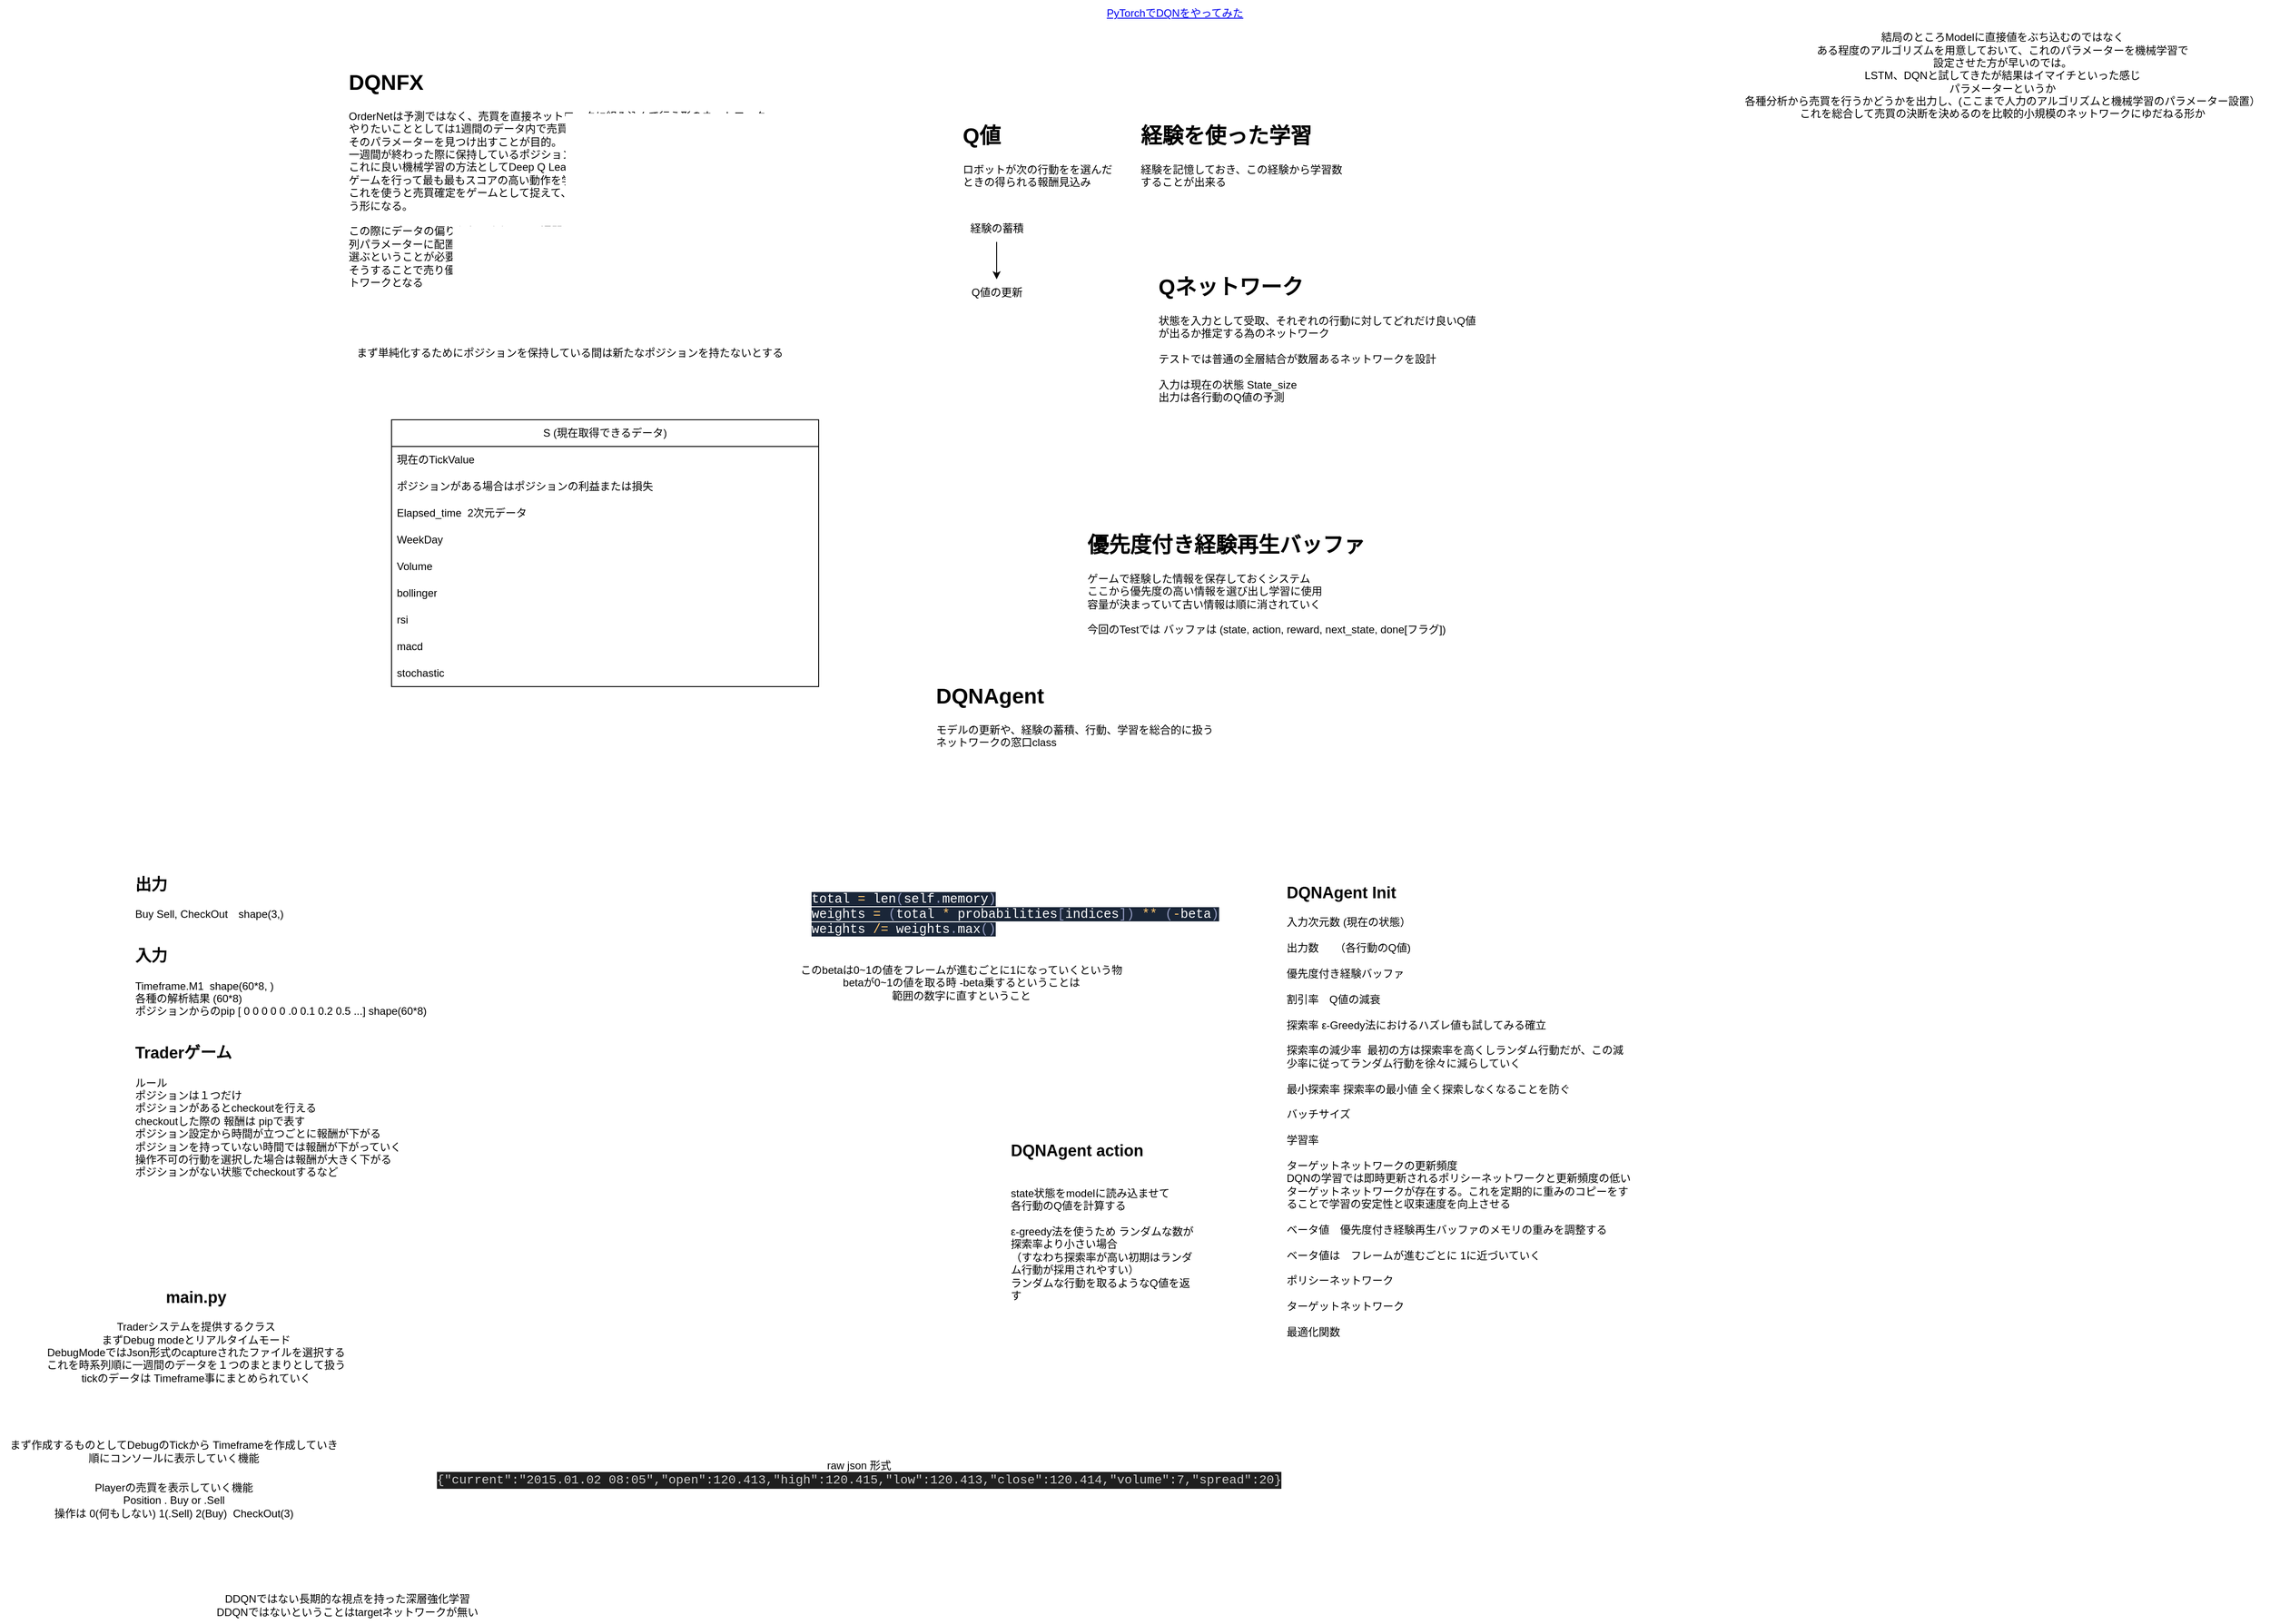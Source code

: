 <mxfile version="24.7.5">
  <diagram name="ページ1" id="ln5z6j8cxkB7ya5_pSJh">
    <mxGraphModel dx="1687" dy="985" grid="1" gridSize="10" guides="1" tooltips="1" connect="1" arrows="1" fold="1" page="1" pageScale="1" pageWidth="2000" pageHeight="2000" math="0" shadow="0">
      <root>
        <mxCell id="0" />
        <mxCell id="1" parent="0" />
        <mxCell id="xpMtv3fqlLtutdRSdk_--1" value="&lt;h1 style=&quot;margin-top: 0px;&quot;&gt;DQNFX&lt;/h1&gt;&lt;div&gt;OrderNetは予測ではなく、売買を直接ネットワークに組み込んで行う形のネットワーク&lt;/div&gt;&lt;div&gt;やりたいこととしては1週間のデータ内で売買を繰り返して最も利益の大きいネットワークとそのパラメーターを見つけ出すことが目的。&lt;/div&gt;&lt;div&gt;一週間が終わった際に保持しているポジションは強制的に決済され結果に反映される&lt;/div&gt;&lt;div&gt;これに良い機械学習の方法としてDeep Q Learningがある。深層強化学習と翻訳されるこれはゲームを行って最も最もスコアの高い動作を学習していくものである。&lt;/div&gt;&lt;div&gt;これを使うと売買確定をゲームとして捉えて、この中で最もスコアの高いものを採用するという形になる。&lt;/div&gt;&lt;div&gt;&lt;br&gt;&lt;/div&gt;&lt;div&gt;この際にデータの偏りをなくすために１週間の値を二次関数で近似し、これを例えば100の配列パラメーターに配置。データ全体でこれを足していって勾配が緩やかになるようにデータを選ぶということが必要。&lt;/div&gt;&lt;div&gt;そうすることで売り優勢買い優勢のどちらの環境でも同様な確率で勝利することが出来るネットワークとなる&lt;/div&gt;" style="text;html=1;whiteSpace=wrap;overflow=hidden;rounded=0;" parent="1" vertex="1">
          <mxGeometry x="470" y="210" width="510" height="290" as="geometry" />
        </mxCell>
        <mxCell id="xpMtv3fqlLtutdRSdk_--3" value="まず単純化するためにポジションを保持している間は新たなポジションを持たないとする" style="text;html=1;align=center;verticalAlign=middle;resizable=0;points=[];autosize=1;strokeColor=none;fillColor=none;" parent="1" vertex="1">
          <mxGeometry x="470" y="520" width="500" height="30" as="geometry" />
        </mxCell>
        <mxCell id="xpMtv3fqlLtutdRSdk_--5" value="S (現在取得できるデータ)" style="swimlane;fontStyle=0;childLayout=stackLayout;horizontal=1;startSize=30;horizontalStack=0;resizeParent=1;resizeParentMax=0;resizeLast=0;collapsible=1;marginBottom=0;whiteSpace=wrap;html=1;" parent="1" vertex="1">
          <mxGeometry x="520" y="610" width="480" height="300" as="geometry" />
        </mxCell>
        <mxCell id="xpMtv3fqlLtutdRSdk_--6" value="現在のTickValue" style="text;strokeColor=none;fillColor=none;align=left;verticalAlign=middle;spacingLeft=4;spacingRight=4;overflow=hidden;points=[[0,0.5],[1,0.5]];portConstraint=eastwest;rotatable=0;whiteSpace=wrap;html=1;" parent="xpMtv3fqlLtutdRSdk_--5" vertex="1">
          <mxGeometry y="30" width="480" height="30" as="geometry" />
        </mxCell>
        <mxCell id="xpMtv3fqlLtutdRSdk_--7" value="ポジションがある場合はポジションの利益または損失" style="text;strokeColor=none;fillColor=none;align=left;verticalAlign=middle;spacingLeft=4;spacingRight=4;overflow=hidden;points=[[0,0.5],[1,0.5]];portConstraint=eastwest;rotatable=0;whiteSpace=wrap;html=1;" parent="xpMtv3fqlLtutdRSdk_--5" vertex="1">
          <mxGeometry y="60" width="480" height="30" as="geometry" />
        </mxCell>
        <mxCell id="xpMtv3fqlLtutdRSdk_--8" value="Elapsed_time&amp;nbsp; 2次元データ" style="text;strokeColor=none;fillColor=none;align=left;verticalAlign=middle;spacingLeft=4;spacingRight=4;overflow=hidden;points=[[0,0.5],[1,0.5]];portConstraint=eastwest;rotatable=0;whiteSpace=wrap;html=1;" parent="xpMtv3fqlLtutdRSdk_--5" vertex="1">
          <mxGeometry y="90" width="480" height="30" as="geometry" />
        </mxCell>
        <mxCell id="xpMtv3fqlLtutdRSdk_--9" value="WeekDay" style="text;strokeColor=none;fillColor=none;align=left;verticalAlign=middle;spacingLeft=4;spacingRight=4;overflow=hidden;points=[[0,0.5],[1,0.5]];portConstraint=eastwest;rotatable=0;whiteSpace=wrap;html=1;" parent="xpMtv3fqlLtutdRSdk_--5" vertex="1">
          <mxGeometry y="120" width="480" height="30" as="geometry" />
        </mxCell>
        <mxCell id="xpMtv3fqlLtutdRSdk_--10" value="Volume" style="text;strokeColor=none;fillColor=none;align=left;verticalAlign=middle;spacingLeft=4;spacingRight=4;overflow=hidden;points=[[0,0.5],[1,0.5]];portConstraint=eastwest;rotatable=0;whiteSpace=wrap;html=1;" parent="xpMtv3fqlLtutdRSdk_--5" vertex="1">
          <mxGeometry y="150" width="480" height="30" as="geometry" />
        </mxCell>
        <mxCell id="xpMtv3fqlLtutdRSdk_--11" value="bollinger" style="text;strokeColor=none;fillColor=none;align=left;verticalAlign=middle;spacingLeft=4;spacingRight=4;overflow=hidden;points=[[0,0.5],[1,0.5]];portConstraint=eastwest;rotatable=0;whiteSpace=wrap;html=1;" parent="xpMtv3fqlLtutdRSdk_--5" vertex="1">
          <mxGeometry y="180" width="480" height="30" as="geometry" />
        </mxCell>
        <mxCell id="xpMtv3fqlLtutdRSdk_--12" value="rsi" style="text;strokeColor=none;fillColor=none;align=left;verticalAlign=middle;spacingLeft=4;spacingRight=4;overflow=hidden;points=[[0,0.5],[1,0.5]];portConstraint=eastwest;rotatable=0;whiteSpace=wrap;html=1;" parent="xpMtv3fqlLtutdRSdk_--5" vertex="1">
          <mxGeometry y="210" width="480" height="30" as="geometry" />
        </mxCell>
        <mxCell id="xpMtv3fqlLtutdRSdk_--13" value="macd" style="text;strokeColor=none;fillColor=none;align=left;verticalAlign=middle;spacingLeft=4;spacingRight=4;overflow=hidden;points=[[0,0.5],[1,0.5]];portConstraint=eastwest;rotatable=0;whiteSpace=wrap;html=1;" parent="xpMtv3fqlLtutdRSdk_--5" vertex="1">
          <mxGeometry y="240" width="480" height="30" as="geometry" />
        </mxCell>
        <mxCell id="xpMtv3fqlLtutdRSdk_--14" value="stochastic" style="text;strokeColor=none;fillColor=none;align=left;verticalAlign=middle;spacingLeft=4;spacingRight=4;overflow=hidden;points=[[0,0.5],[1,0.5]];portConstraint=eastwest;rotatable=0;whiteSpace=wrap;html=1;" parent="xpMtv3fqlLtutdRSdk_--5" vertex="1">
          <mxGeometry y="270" width="480" height="30" as="geometry" />
        </mxCell>
        <mxCell id="T3KpbV8gVUI4oXyI_sBn-2" value="&lt;h1 style=&quot;margin-top: 0px;&quot;&gt;Q値&lt;/h1&gt;&lt;div&gt;ロボットが次の行動をを選んだときの得られる報酬見込み&lt;/div&gt;" style="text;html=1;whiteSpace=wrap;overflow=hidden;rounded=0;" parent="1" vertex="1">
          <mxGeometry x="1160" y="270" width="180" height="100" as="geometry" />
        </mxCell>
        <mxCell id="T3KpbV8gVUI4oXyI_sBn-3" value="&lt;h1 style=&quot;margin-top: 0px;&quot;&gt;経験を使った学習&lt;/h1&gt;&lt;div&gt;経験を記憶しておき、この経験から学習数することが出来る&lt;/div&gt;" style="text;html=1;whiteSpace=wrap;overflow=hidden;rounded=0;" parent="1" vertex="1">
          <mxGeometry x="1360" y="270" width="240" height="120" as="geometry" />
        </mxCell>
        <mxCell id="T3KpbV8gVUI4oXyI_sBn-7" value="" style="edgeStyle=orthogonalEdgeStyle;rounded=0;orthogonalLoop=1;jettySize=auto;html=1;" parent="1" source="T3KpbV8gVUI4oXyI_sBn-5" target="T3KpbV8gVUI4oXyI_sBn-6" edge="1">
          <mxGeometry relative="1" as="geometry" />
        </mxCell>
        <mxCell id="T3KpbV8gVUI4oXyI_sBn-5" value="経験の蓄積" style="text;html=1;align=center;verticalAlign=middle;resizable=0;points=[];autosize=1;strokeColor=none;fillColor=none;" parent="1" vertex="1">
          <mxGeometry x="1160" y="380" width="80" height="30" as="geometry" />
        </mxCell>
        <mxCell id="T3KpbV8gVUI4oXyI_sBn-6" value="Q値の更新" style="text;html=1;align=center;verticalAlign=middle;resizable=0;points=[];autosize=1;strokeColor=none;fillColor=none;" parent="1" vertex="1">
          <mxGeometry x="1160" y="452" width="80" height="30" as="geometry" />
        </mxCell>
        <mxCell id="T3KpbV8gVUI4oXyI_sBn-9" value="&lt;h1 style=&quot;margin-top: 0px;&quot;&gt;Qネットワーク&lt;/h1&gt;&lt;div&gt;状態を入力として受取、それぞれの行動に対してどれだけ良いQ値が出るか推定する為のネットワーク&lt;/div&gt;&lt;div&gt;&lt;br&gt;&lt;/div&gt;&lt;div&gt;テストでは普通の全層結合が数層あるネットワークを設計&lt;/div&gt;&lt;div&gt;&lt;br&gt;&lt;/div&gt;&lt;div&gt;入力は現在の状態 State_size&lt;/div&gt;&lt;div&gt;出力は各行動のQ値の予測&lt;/div&gt;" style="text;html=1;whiteSpace=wrap;overflow=hidden;rounded=0;" parent="1" vertex="1">
          <mxGeometry x="1380" y="440" width="370" height="190" as="geometry" />
        </mxCell>
        <mxCell id="T3KpbV8gVUI4oXyI_sBn-10" value="&lt;h1 style=&quot;margin-top: 0px;&quot;&gt;優先度付き経験再生バッファ&lt;/h1&gt;&lt;div&gt;ゲームで経験した情報を保存しておくシステム&lt;/div&gt;&lt;div&gt;ここから優先度の高い情報を選び出し学習に使用&lt;/div&gt;&lt;div&gt;容量が決まっていて古い情報は順に消されていく&lt;/div&gt;&lt;div&gt;&lt;br&gt;&lt;/div&gt;&lt;div&gt;今回のTestでは バッファは (state, action, reward, next_state, done[フラグ])&lt;/div&gt;" style="text;html=1;whiteSpace=wrap;overflow=hidden;rounded=0;" parent="1" vertex="1">
          <mxGeometry x="1300" y="730" width="430" height="170" as="geometry" />
        </mxCell>
        <mxCell id="T3KpbV8gVUI4oXyI_sBn-11" value="&lt;h1 style=&quot;margin-top: 0px;&quot;&gt;DQNAgent&lt;/h1&gt;&lt;div&gt;モデルの更新や、経験の蓄積、行動、学習を総合的に扱うネットワークの窓口class&lt;/div&gt;" style="text;html=1;whiteSpace=wrap;overflow=hidden;rounded=0;" parent="1" vertex="1">
          <mxGeometry x="1130" y="900" width="320" height="120" as="geometry" />
        </mxCell>
        <mxCell id="T3KpbV8gVUI4oXyI_sBn-12" value="&lt;h2&gt;DQNAgent Init&lt;/h2&gt;&lt;div&gt;入力次元数 (現在の状態）&lt;/div&gt;&lt;div&gt;&lt;br&gt;&lt;/div&gt;&lt;div&gt;出力数　　（各行動のQ値)&lt;/div&gt;&lt;div&gt;&lt;br&gt;&lt;/div&gt;&lt;div&gt;優先度付き経験バッファ&lt;/div&gt;&lt;div&gt;&lt;br&gt;&lt;/div&gt;&lt;div&gt;割引率　Q値の減衰&lt;/div&gt;&lt;div&gt;&lt;br&gt;&lt;/div&gt;&lt;div&gt;探索率 ε-Greedy法におけるハズレ値も試してみる確立&lt;/div&gt;&lt;div&gt;&lt;br&gt;&lt;/div&gt;&lt;div&gt;探索率の減少率&amp;nbsp; 最初の方は探索率を高くしランダム行動だが、この減少率に従ってランダム行動を徐々に減らしていく&lt;/div&gt;&lt;div&gt;&lt;br&gt;&lt;/div&gt;&lt;div&gt;最小探索率 探索率の最小値 全く探索しなくなることを防ぐ&lt;/div&gt;&lt;div&gt;&lt;br&gt;&lt;/div&gt;&lt;div&gt;バッチサイズ&lt;/div&gt;&lt;div&gt;&lt;br&gt;&lt;/div&gt;&lt;div&gt;学習率&lt;/div&gt;&lt;div&gt;&lt;br&gt;&lt;/div&gt;&lt;div&gt;ターゲットネットワークの更新頻度&lt;/div&gt;&lt;div&gt;DQNの学習では即時更新されるポリシーネットワークと更新頻度の低いターゲットネットワークが存在する。これを定期的に重みのコピーをすることで学習の安定性と収束速度を向上させる&lt;/div&gt;&lt;div&gt;&lt;br&gt;&lt;/div&gt;&lt;div&gt;ベータ値　優先度付き経験再生バッファのメモリの重みを調整する&lt;/div&gt;&lt;div&gt;&lt;br&gt;&lt;/div&gt;&lt;div&gt;ベータ値は　フレームが進むごとに 1に近づいていく&lt;/div&gt;&lt;div&gt;&lt;br&gt;&lt;/div&gt;&lt;div&gt;ポリシーネットワーク&lt;/div&gt;&lt;div&gt;&lt;br&gt;&lt;/div&gt;&lt;div&gt;ターゲットネットワーク&lt;/div&gt;&lt;div&gt;&lt;br&gt;&lt;/div&gt;&lt;div&gt;最適化関数&lt;/div&gt;" style="text;strokeColor=none;fillColor=none;align=left;verticalAlign=top;spacingLeft=4;spacingRight=4;overflow=hidden;points=[[0,0.5],[1,0.5]];portConstraint=eastwest;rotatable=0;whiteSpace=wrap;html=1;" parent="1" vertex="1">
          <mxGeometry x="1520" y="1110" width="400" height="590" as="geometry" />
        </mxCell>
        <mxCell id="T3KpbV8gVUI4oXyI_sBn-13" value="&lt;a href=&quot;https://zenn.dev/viceinc/articles/e78fee3a0c73e1&quot;&gt;PyTorchでDQNをやってみた&lt;/a&gt;" style="text;html=1;align=center;verticalAlign=middle;resizable=0;points=[];autosize=1;strokeColor=none;fillColor=none;" parent="1" vertex="1">
          <mxGeometry x="1310" y="138" width="180" height="30" as="geometry" />
        </mxCell>
        <mxCell id="8wi80hiDsMFu_Fu_HEFu-1" value="&lt;div&gt;&lt;span style=&quot;color: rgb(255, 255, 255); font-family: SFMono-Regular, Consolas, &amp;quot;Liberation Mono&amp;quot;, Menlo, monospace, &amp;quot;Apple Color Emoji&amp;quot;, &amp;quot;Segoe UI Emoji&amp;quot;, &amp;quot;Segoe UI Symbol&amp;quot;, &amp;quot;Noto Color Emoji&amp;quot;; font-size: 14.4px; white-space-collapse: preserve; background-color: rgb(26, 38, 56);&quot;&gt;&lt;br&gt;&lt;/span&gt;&lt;/div&gt;&lt;span style=&quot;color: rgb(255, 255, 255); font-family: SFMono-Regular, Consolas, &amp;quot;Liberation Mono&amp;quot;, Menlo, monospace, &amp;quot;Apple Color Emoji&amp;quot;, &amp;quot;Segoe UI Emoji&amp;quot;, &amp;quot;Segoe UI Symbol&amp;quot;, &amp;quot;Noto Color Emoji&amp;quot;; font-size: 14.4px; white-space-collapse: preserve; background-color: rgb(26, 38, 56);&quot;&gt;&lt;div&gt;優先度付き経験再生バッファ .sample(batch_size, beta)より&lt;/div&gt;&lt;div&gt;&lt;span style=&quot;color: rgb(255, 255, 255); font-family: SFMono-Regular, Consolas, &amp;quot;Liberation Mono&amp;quot;, Menlo, monospace, &amp;quot;Apple Color Emoji&amp;quot;, &amp;quot;Segoe UI Emoji&amp;quot;, &amp;quot;Segoe UI Symbol&amp;quot;, &amp;quot;Noto Color Emoji&amp;quot;; font-size: 14.4px; white-space-collapse: preserve; background-color: rgb(26, 38, 56);&quot;&gt;&lt;br&gt;&lt;/span&gt;&lt;/div&gt;total &lt;/span&gt;&lt;span style=&quot;box-sizing: inherit; color: rgb(255, 197, 109); font-family: SFMono-Regular, Consolas, &amp;quot;Liberation Mono&amp;quot;, Menlo, monospace, &amp;quot;Apple Color Emoji&amp;quot;, &amp;quot;Segoe UI Emoji&amp;quot;, &amp;quot;Segoe UI Symbol&amp;quot;, &amp;quot;Noto Color Emoji&amp;quot;; font-size: 14.4px; white-space-collapse: preserve; background-color: rgb(26, 38, 56);&quot; class=&quot;token operator&quot;&gt;=&lt;/span&gt;&lt;span style=&quot;color: rgb(255, 255, 255); font-family: SFMono-Regular, Consolas, &amp;quot;Liberation Mono&amp;quot;, Menlo, monospace, &amp;quot;Apple Color Emoji&amp;quot;, &amp;quot;Segoe UI Emoji&amp;quot;, &amp;quot;Segoe UI Symbol&amp;quot;, &amp;quot;Noto Color Emoji&amp;quot;; font-size: 14.4px; white-space-collapse: preserve; background-color: rgb(26, 38, 56);&quot;&gt; &lt;/span&gt;&lt;span style=&quot;box-sizing: inherit; color: rgb(255, 255, 255); font-family: SFMono-Regular, Consolas, &amp;quot;Liberation Mono&amp;quot;, Menlo, monospace, &amp;quot;Apple Color Emoji&amp;quot;, &amp;quot;Segoe UI Emoji&amp;quot;, &amp;quot;Segoe UI Symbol&amp;quot;, &amp;quot;Noto Color Emoji&amp;quot;; font-size: 14.4px; white-space-collapse: preserve; background-color: rgb(26, 38, 56);&quot; class=&quot;token builtin&quot;&gt;len&lt;/span&gt;&lt;span style=&quot;box-sizing: inherit; color: rgb(147, 155, 193); font-family: SFMono-Regular, Consolas, &amp;quot;Liberation Mono&amp;quot;, Menlo, monospace, &amp;quot;Apple Color Emoji&amp;quot;, &amp;quot;Segoe UI Emoji&amp;quot;, &amp;quot;Segoe UI Symbol&amp;quot;, &amp;quot;Noto Color Emoji&amp;quot;; font-size: 14.4px; white-space-collapse: preserve; background-color: rgb(26, 38, 56);&quot; class=&quot;token punctuation&quot;&gt;(&lt;/span&gt;&lt;span style=&quot;color: rgb(255, 255, 255); font-family: SFMono-Regular, Consolas, &amp;quot;Liberation Mono&amp;quot;, Menlo, monospace, &amp;quot;Apple Color Emoji&amp;quot;, &amp;quot;Segoe UI Emoji&amp;quot;, &amp;quot;Segoe UI Symbol&amp;quot;, &amp;quot;Noto Color Emoji&amp;quot;; font-size: 14.4px; white-space-collapse: preserve; background-color: rgb(26, 38, 56);&quot;&gt;self&lt;/span&gt;&lt;span style=&quot;box-sizing: inherit; color: rgb(147, 155, 193); font-family: SFMono-Regular, Consolas, &amp;quot;Liberation Mono&amp;quot;, Menlo, monospace, &amp;quot;Apple Color Emoji&amp;quot;, &amp;quot;Segoe UI Emoji&amp;quot;, &amp;quot;Segoe UI Symbol&amp;quot;, &amp;quot;Noto Color Emoji&amp;quot;; font-size: 14.4px; white-space-collapse: preserve; background-color: rgb(26, 38, 56);&quot; class=&quot;token punctuation&quot;&gt;.&lt;/span&gt;&lt;span style=&quot;color: rgb(255, 255, 255); font-family: SFMono-Regular, Consolas, &amp;quot;Liberation Mono&amp;quot;, Menlo, monospace, &amp;quot;Apple Color Emoji&amp;quot;, &amp;quot;Segoe UI Emoji&amp;quot;, &amp;quot;Segoe UI Symbol&amp;quot;, &amp;quot;Noto Color Emoji&amp;quot;; font-size: 14.4px; white-space-collapse: preserve; background-color: rgb(26, 38, 56);&quot;&gt;memory&lt;/span&gt;&lt;span style=&quot;box-sizing: inherit; color: rgb(147, 155, 193); font-family: SFMono-Regular, Consolas, &amp;quot;Liberation Mono&amp;quot;, Menlo, monospace, &amp;quot;Apple Color Emoji&amp;quot;, &amp;quot;Segoe UI Emoji&amp;quot;, &amp;quot;Segoe UI Symbol&amp;quot;, &amp;quot;Noto Color Emoji&amp;quot;; font-size: 14.4px; white-space-collapse: preserve; background-color: rgb(26, 38, 56);&quot; class=&quot;token punctuation&quot;&gt;)&lt;/span&gt;&lt;span style=&quot;color: rgb(255, 255, 255); font-family: SFMono-Regular, Consolas, &amp;quot;Liberation Mono&amp;quot;, Menlo, monospace, &amp;quot;Apple Color Emoji&amp;quot;, &amp;quot;Segoe UI Emoji&amp;quot;, &amp;quot;Segoe UI Symbol&amp;quot;, &amp;quot;Noto Color Emoji&amp;quot;; font-size: 14.4px; white-space-collapse: preserve; background-color: rgb(26, 38, 56);&quot;&gt;&lt;br&gt;weights &lt;/span&gt;&lt;span style=&quot;box-sizing: inherit; color: rgb(255, 197, 109); font-family: SFMono-Regular, Consolas, &amp;quot;Liberation Mono&amp;quot;, Menlo, monospace, &amp;quot;Apple Color Emoji&amp;quot;, &amp;quot;Segoe UI Emoji&amp;quot;, &amp;quot;Segoe UI Symbol&amp;quot;, &amp;quot;Noto Color Emoji&amp;quot;; font-size: 14.4px; white-space-collapse: preserve; background-color: rgb(26, 38, 56);&quot; class=&quot;token operator&quot;&gt;=&lt;/span&gt;&lt;span style=&quot;color: rgb(255, 255, 255); font-family: SFMono-Regular, Consolas, &amp;quot;Liberation Mono&amp;quot;, Menlo, monospace, &amp;quot;Apple Color Emoji&amp;quot;, &amp;quot;Segoe UI Emoji&amp;quot;, &amp;quot;Segoe UI Symbol&amp;quot;, &amp;quot;Noto Color Emoji&amp;quot;; font-size: 14.4px; white-space-collapse: preserve; background-color: rgb(26, 38, 56);&quot;&gt; &lt;/span&gt;&lt;span style=&quot;box-sizing: inherit; color: rgb(147, 155, 193); font-family: SFMono-Regular, Consolas, &amp;quot;Liberation Mono&amp;quot;, Menlo, monospace, &amp;quot;Apple Color Emoji&amp;quot;, &amp;quot;Segoe UI Emoji&amp;quot;, &amp;quot;Segoe UI Symbol&amp;quot;, &amp;quot;Noto Color Emoji&amp;quot;; font-size: 14.4px; white-space-collapse: preserve; background-color: rgb(26, 38, 56);&quot; class=&quot;token punctuation&quot;&gt;(&lt;/span&gt;&lt;span style=&quot;color: rgb(255, 255, 255); font-family: SFMono-Regular, Consolas, &amp;quot;Liberation Mono&amp;quot;, Menlo, monospace, &amp;quot;Apple Color Emoji&amp;quot;, &amp;quot;Segoe UI Emoji&amp;quot;, &amp;quot;Segoe UI Symbol&amp;quot;, &amp;quot;Noto Color Emoji&amp;quot;; font-size: 14.4px; white-space-collapse: preserve; background-color: rgb(26, 38, 56);&quot;&gt;total &lt;/span&gt;&lt;span style=&quot;box-sizing: inherit; color: rgb(255, 197, 109); font-family: SFMono-Regular, Consolas, &amp;quot;Liberation Mono&amp;quot;, Menlo, monospace, &amp;quot;Apple Color Emoji&amp;quot;, &amp;quot;Segoe UI Emoji&amp;quot;, &amp;quot;Segoe UI Symbol&amp;quot;, &amp;quot;Noto Color Emoji&amp;quot;; font-size: 14.4px; white-space-collapse: preserve; background-color: rgb(26, 38, 56);&quot; class=&quot;token operator&quot;&gt;*&lt;/span&gt;&lt;span style=&quot;color: rgb(255, 255, 255); font-family: SFMono-Regular, Consolas, &amp;quot;Liberation Mono&amp;quot;, Menlo, monospace, &amp;quot;Apple Color Emoji&amp;quot;, &amp;quot;Segoe UI Emoji&amp;quot;, &amp;quot;Segoe UI Symbol&amp;quot;, &amp;quot;Noto Color Emoji&amp;quot;; font-size: 14.4px; white-space-collapse: preserve; background-color: rgb(26, 38, 56);&quot;&gt; probabilities&lt;/span&gt;&lt;span style=&quot;box-sizing: inherit; color: rgb(147, 155, 193); font-family: SFMono-Regular, Consolas, &amp;quot;Liberation Mono&amp;quot;, Menlo, monospace, &amp;quot;Apple Color Emoji&amp;quot;, &amp;quot;Segoe UI Emoji&amp;quot;, &amp;quot;Segoe UI Symbol&amp;quot;, &amp;quot;Noto Color Emoji&amp;quot;; font-size: 14.4px; white-space-collapse: preserve; background-color: rgb(26, 38, 56);&quot; class=&quot;token punctuation&quot;&gt;[&lt;/span&gt;&lt;span style=&quot;color: rgb(255, 255, 255); font-family: SFMono-Regular, Consolas, &amp;quot;Liberation Mono&amp;quot;, Menlo, monospace, &amp;quot;Apple Color Emoji&amp;quot;, &amp;quot;Segoe UI Emoji&amp;quot;, &amp;quot;Segoe UI Symbol&amp;quot;, &amp;quot;Noto Color Emoji&amp;quot;; font-size: 14.4px; white-space-collapse: preserve; background-color: rgb(26, 38, 56);&quot;&gt;indices&lt;/span&gt;&lt;span style=&quot;box-sizing: inherit; color: rgb(147, 155, 193); font-family: SFMono-Regular, Consolas, &amp;quot;Liberation Mono&amp;quot;, Menlo, monospace, &amp;quot;Apple Color Emoji&amp;quot;, &amp;quot;Segoe UI Emoji&amp;quot;, &amp;quot;Segoe UI Symbol&amp;quot;, &amp;quot;Noto Color Emoji&amp;quot;; font-size: 14.4px; white-space-collapse: preserve; background-color: rgb(26, 38, 56);&quot; class=&quot;token punctuation&quot;&gt;]&lt;/span&gt;&lt;span style=&quot;box-sizing: inherit; color: rgb(147, 155, 193); font-family: SFMono-Regular, Consolas, &amp;quot;Liberation Mono&amp;quot;, Menlo, monospace, &amp;quot;Apple Color Emoji&amp;quot;, &amp;quot;Segoe UI Emoji&amp;quot;, &amp;quot;Segoe UI Symbol&amp;quot;, &amp;quot;Noto Color Emoji&amp;quot;; font-size: 14.4px; white-space-collapse: preserve; background-color: rgb(26, 38, 56);&quot; class=&quot;token punctuation&quot;&gt;)&lt;/span&gt;&lt;span style=&quot;color: rgb(255, 255, 255); font-family: SFMono-Regular, Consolas, &amp;quot;Liberation Mono&amp;quot;, Menlo, monospace, &amp;quot;Apple Color Emoji&amp;quot;, &amp;quot;Segoe UI Emoji&amp;quot;, &amp;quot;Segoe UI Symbol&amp;quot;, &amp;quot;Noto Color Emoji&amp;quot;; font-size: 14.4px; white-space-collapse: preserve; background-color: rgb(26, 38, 56);&quot;&gt; &lt;/span&gt;&lt;span style=&quot;box-sizing: inherit; color: rgb(255, 197, 109); font-family: SFMono-Regular, Consolas, &amp;quot;Liberation Mono&amp;quot;, Menlo, monospace, &amp;quot;Apple Color Emoji&amp;quot;, &amp;quot;Segoe UI Emoji&amp;quot;, &amp;quot;Segoe UI Symbol&amp;quot;, &amp;quot;Noto Color Emoji&amp;quot;; font-size: 14.4px; white-space-collapse: preserve; background-color: rgb(26, 38, 56);&quot; class=&quot;token operator&quot;&gt;**&lt;/span&gt;&lt;span style=&quot;color: rgb(255, 255, 255); font-family: SFMono-Regular, Consolas, &amp;quot;Liberation Mono&amp;quot;, Menlo, monospace, &amp;quot;Apple Color Emoji&amp;quot;, &amp;quot;Segoe UI Emoji&amp;quot;, &amp;quot;Segoe UI Symbol&amp;quot;, &amp;quot;Noto Color Emoji&amp;quot;; font-size: 14.4px; white-space-collapse: preserve; background-color: rgb(26, 38, 56);&quot;&gt; &lt;/span&gt;&lt;span style=&quot;box-sizing: inherit; color: rgb(147, 155, 193); font-family: SFMono-Regular, Consolas, &amp;quot;Liberation Mono&amp;quot;, Menlo, monospace, &amp;quot;Apple Color Emoji&amp;quot;, &amp;quot;Segoe UI Emoji&amp;quot;, &amp;quot;Segoe UI Symbol&amp;quot;, &amp;quot;Noto Color Emoji&amp;quot;; font-size: 14.4px; white-space-collapse: preserve; background-color: rgb(26, 38, 56);&quot; class=&quot;token punctuation&quot;&gt;(&lt;/span&gt;&lt;span style=&quot;box-sizing: inherit; color: rgb(255, 197, 109); font-family: SFMono-Regular, Consolas, &amp;quot;Liberation Mono&amp;quot;, Menlo, monospace, &amp;quot;Apple Color Emoji&amp;quot;, &amp;quot;Segoe UI Emoji&amp;quot;, &amp;quot;Segoe UI Symbol&amp;quot;, &amp;quot;Noto Color Emoji&amp;quot;; font-size: 14.4px; white-space-collapse: preserve; background-color: rgb(26, 38, 56);&quot; class=&quot;token operator&quot;&gt;-&lt;/span&gt;&lt;span style=&quot;color: rgb(255, 255, 255); font-family: SFMono-Regular, Consolas, &amp;quot;Liberation Mono&amp;quot;, Menlo, monospace, &amp;quot;Apple Color Emoji&amp;quot;, &amp;quot;Segoe UI Emoji&amp;quot;, &amp;quot;Segoe UI Symbol&amp;quot;, &amp;quot;Noto Color Emoji&amp;quot;; font-size: 14.4px; white-space-collapse: preserve; background-color: rgb(26, 38, 56);&quot;&gt;beta&lt;/span&gt;&lt;span style=&quot;box-sizing: inherit; color: rgb(147, 155, 193); font-family: SFMono-Regular, Consolas, &amp;quot;Liberation Mono&amp;quot;, Menlo, monospace, &amp;quot;Apple Color Emoji&amp;quot;, &amp;quot;Segoe UI Emoji&amp;quot;, &amp;quot;Segoe UI Symbol&amp;quot;, &amp;quot;Noto Color Emoji&amp;quot;; font-size: 14.4px; white-space-collapse: preserve; background-color: rgb(26, 38, 56);&quot; class=&quot;token punctuation&quot;&gt;)&lt;/span&gt;&lt;span style=&quot;color: rgb(255, 255, 255); font-family: SFMono-Regular, Consolas, &amp;quot;Liberation Mono&amp;quot;, Menlo, monospace, &amp;quot;Apple Color Emoji&amp;quot;, &amp;quot;Segoe UI Emoji&amp;quot;, &amp;quot;Segoe UI Symbol&amp;quot;, &amp;quot;Noto Color Emoji&amp;quot;; font-size: 14.4px; white-space-collapse: preserve; background-color: rgb(26, 38, 56);&quot;&gt;&lt;br&gt;weights &lt;/span&gt;&lt;span style=&quot;box-sizing: inherit; color: rgb(255, 197, 109); font-family: SFMono-Regular, Consolas, &amp;quot;Liberation Mono&amp;quot;, Menlo, monospace, &amp;quot;Apple Color Emoji&amp;quot;, &amp;quot;Segoe UI Emoji&amp;quot;, &amp;quot;Segoe UI Symbol&amp;quot;, &amp;quot;Noto Color Emoji&amp;quot;; font-size: 14.4px; white-space-collapse: preserve; background-color: rgb(26, 38, 56);&quot; class=&quot;token operator&quot;&gt;/=&lt;/span&gt;&lt;span style=&quot;color: rgb(255, 255, 255); font-family: SFMono-Regular, Consolas, &amp;quot;Liberation Mono&amp;quot;, Menlo, monospace, &amp;quot;Apple Color Emoji&amp;quot;, &amp;quot;Segoe UI Emoji&amp;quot;, &amp;quot;Segoe UI Symbol&amp;quot;, &amp;quot;Noto Color Emoji&amp;quot;; font-size: 14.4px; white-space-collapse: preserve; background-color: rgb(26, 38, 56);&quot;&gt; weights&lt;/span&gt;&lt;span style=&quot;box-sizing: inherit; color: rgb(147, 155, 193); font-family: SFMono-Regular, Consolas, &amp;quot;Liberation Mono&amp;quot;, Menlo, monospace, &amp;quot;Apple Color Emoji&amp;quot;, &amp;quot;Segoe UI Emoji&amp;quot;, &amp;quot;Segoe UI Symbol&amp;quot;, &amp;quot;Noto Color Emoji&amp;quot;; font-size: 14.4px; white-space-collapse: preserve; background-color: rgb(26, 38, 56);&quot; class=&quot;token punctuation&quot;&gt;.&lt;/span&gt;&lt;span style=&quot;box-sizing: inherit; color: rgb(255, 255, 255); font-family: SFMono-Regular, Consolas, &amp;quot;Liberation Mono&amp;quot;, Menlo, monospace, &amp;quot;Apple Color Emoji&amp;quot;, &amp;quot;Segoe UI Emoji&amp;quot;, &amp;quot;Segoe UI Symbol&amp;quot;, &amp;quot;Noto Color Emoji&amp;quot;; font-size: 14.4px; white-space-collapse: preserve; background-color: rgb(26, 38, 56);&quot; class=&quot;token builtin&quot;&gt;max&lt;/span&gt;&lt;span style=&quot;box-sizing: inherit; color: rgb(147, 155, 193); font-family: SFMono-Regular, Consolas, &amp;quot;Liberation Mono&amp;quot;, Menlo, monospace, &amp;quot;Apple Color Emoji&amp;quot;, &amp;quot;Segoe UI Emoji&amp;quot;, &amp;quot;Segoe UI Symbol&amp;quot;, &amp;quot;Noto Color Emoji&amp;quot;; font-size: 14.4px; white-space-collapse: preserve; background-color: rgb(26, 38, 56);&quot; class=&quot;token punctuation&quot;&gt;(&lt;/span&gt;&lt;span style=&quot;box-sizing: inherit; color: rgb(147, 155, 193); font-family: SFMono-Regular, Consolas, &amp;quot;Liberation Mono&amp;quot;, Menlo, monospace, &amp;quot;Apple Color Emoji&amp;quot;, &amp;quot;Segoe UI Emoji&amp;quot;, &amp;quot;Segoe UI Symbol&amp;quot;, &amp;quot;Noto Color Emoji&amp;quot;; font-size: 14.4px; white-space-collapse: preserve; background-color: rgb(26, 38, 56);&quot; class=&quot;token punctuation&quot;&gt;)&lt;/span&gt;" style="text;html=1;align=left;verticalAlign=middle;resizable=0;points=[];autosize=1;strokeColor=none;fillColor=none;" parent="1" vertex="1">
          <mxGeometry x="990" y="1080" width="450" height="120" as="geometry" />
        </mxCell>
        <mxCell id="8wi80hiDsMFu_Fu_HEFu-2" value="このbetaは0~1の値をフレームが進むごとに1になっていくという物&lt;div&gt;betaが0~1の値を取る時 -beta乗するということは&lt;/div&gt;&lt;div&gt;範囲の数字に直すということ&lt;/div&gt;" style="text;html=1;align=center;verticalAlign=middle;resizable=0;points=[];autosize=1;strokeColor=none;fillColor=none;" parent="1" vertex="1">
          <mxGeometry x="965" y="1213" width="390" height="60" as="geometry" />
        </mxCell>
        <mxCell id="8wi80hiDsMFu_Fu_HEFu-3" value="&lt;h2&gt;DQNAgent action&lt;/h2&gt;&lt;div&gt;&lt;br&gt;&lt;/div&gt;&lt;div&gt;state状態をmodelに読み込ませて&lt;/div&gt;&lt;div&gt;各行動のQ値を計算する&lt;/div&gt;&lt;div&gt;&lt;br&gt;&lt;/div&gt;&lt;div&gt;ε-greedy法を使うため ランダムな数が&lt;/div&gt;&lt;div&gt;探索率より小さい場合&lt;/div&gt;&lt;div&gt;（すなわち探索率が高い初期はランダム行動が採用されやすい）&lt;/div&gt;&lt;div&gt;ランダムな行動を取るようなQ値を返す&lt;/div&gt;" style="text;strokeColor=none;fillColor=none;align=left;verticalAlign=top;spacingLeft=4;spacingRight=4;overflow=hidden;points=[[0,0.5],[1,0.5]];portConstraint=eastwest;rotatable=0;whiteSpace=wrap;html=1;" parent="1" vertex="1">
          <mxGeometry x="1210" y="1400" width="220" height="220" as="geometry" />
        </mxCell>
        <mxCell id="b76DqUTlDQA6wPTbRCKX-1" value="&lt;h2&gt;出力&lt;/h2&gt;&lt;div&gt;Buy Sell, CheckOut　shape(3,)&lt;/div&gt;" style="text;html=1;align=left;verticalAlign=middle;resizable=0;points=[];autosize=1;strokeColor=none;fillColor=none;" parent="1" vertex="1">
          <mxGeometry x="230" y="1100" width="190" height="80" as="geometry" />
        </mxCell>
        <mxCell id="b76DqUTlDQA6wPTbRCKX-2" value="&lt;h2&gt;入力&lt;/h2&gt;&lt;div style=&quot;&quot;&gt;Timeframe.M1&amp;nbsp; shape(60*8, )&lt;/div&gt;&lt;div style=&quot;&quot;&gt;各種の解析結果 (60*8)&lt;/div&gt;&lt;div style=&quot;&quot;&gt;ポジションからのpip [ 0 0 0 0 0 .0 0.1 0.2 0.5 ...] shape(60*8)&lt;/div&gt;" style="text;html=1;align=left;verticalAlign=middle;resizable=0;points=[];autosize=1;strokeColor=none;fillColor=none;" parent="1" vertex="1">
          <mxGeometry x="230" y="1180" width="350" height="110" as="geometry" />
        </mxCell>
        <mxCell id="b76DqUTlDQA6wPTbRCKX-3" value="&lt;h2&gt;Traderゲーム&lt;/h2&gt;&lt;div&gt;ルール&lt;/div&gt;&lt;div&gt;ポジションは１つだけ&lt;/div&gt;&lt;div&gt;ポジションがあるとcheckoutを行える&lt;/div&gt;&lt;div&gt;checkoutした際の 報酬は pipで表す&lt;/div&gt;&lt;div&gt;ポジション設定から時間が立つごとに報酬が下がる&lt;/div&gt;&lt;div&gt;ポジションを持っていない時間では報酬が下がっていく&lt;/div&gt;&lt;div&gt;操作不可の行動を選択した場合は報酬が大きく下がる&lt;/div&gt;&lt;div&gt;ポジションがない状態でcheckoutするなど&lt;/div&gt;" style="text;html=1;align=left;verticalAlign=middle;resizable=0;points=[];autosize=1;strokeColor=none;fillColor=none;" parent="1" vertex="1">
          <mxGeometry x="230" y="1290" width="320" height="180" as="geometry" />
        </mxCell>
        <mxCell id="uDSMtgbRLTREM34ysSIJ-1" value="&lt;h2&gt;main.py&lt;/h2&gt;&lt;div&gt;Traderシステムを提供するクラス&lt;/div&gt;&lt;div&gt;まずDebug modeとリアルタイムモード&lt;/div&gt;&lt;div&gt;DebugModeではJson形式のcaptureされたファイルを選択する&lt;/div&gt;&lt;div&gt;これを時系列順に一週間のデータを１つのまとまりとして扱う&lt;/div&gt;&lt;div&gt;tickのデータは Timeframe事にまとめられていく&lt;/div&gt;" style="text;html=1;align=center;verticalAlign=middle;resizable=0;points=[];autosize=1;strokeColor=none;fillColor=none;" parent="1" vertex="1">
          <mxGeometry x="120" y="1563" width="360" height="140" as="geometry" />
        </mxCell>
        <mxCell id="uDSMtgbRLTREM34ysSIJ-2" value="raw json 形式&lt;div&gt;&lt;div style=&quot;color: rgb(204, 204, 204); background-color: rgb(31, 31, 31); font-family: Consolas, &amp;quot;Courier New&amp;quot;, monospace; font-size: 14px; line-height: 19px; white-space-collapse: preserve;&quot;&gt;{&quot;current&quot;:&quot;2015.01.02 08:05&quot;,&quot;open&quot;:120.413,&quot;high&quot;:120.415,&quot;low&quot;:120.413,&quot;close&quot;:120.414,&quot;volume&quot;:7,&quot;spread&quot;:20}&lt;/div&gt;&lt;/div&gt;" style="text;html=1;align=center;verticalAlign=middle;resizable=0;points=[];autosize=1;strokeColor=none;fillColor=none;" parent="1" vertex="1">
          <mxGeometry x="570" y="1770" width="950" height="50" as="geometry" />
        </mxCell>
        <mxCell id="uDSMtgbRLTREM34ysSIJ-3" value="まず作成するものとしてDebugのTickから Timeframeを作成していき&lt;div&gt;順にコンソールに表示していく機能&lt;/div&gt;" style="text;html=1;align=center;verticalAlign=middle;resizable=0;points=[];autosize=1;strokeColor=none;fillColor=none;" parent="1" vertex="1">
          <mxGeometry x="80" y="1750" width="390" height="40" as="geometry" />
        </mxCell>
        <mxCell id="M1YTZlziO0oyNBgJ5hX8-1" value="Playerの売買を表示していく機能&lt;div&gt;Position . Buy or .Sell&lt;/div&gt;&lt;div&gt;操作は 0(何もしない) 1(.Sell) 2(Buy)&amp;nbsp; CheckOut(3)&lt;/div&gt;" style="text;html=1;align=center;verticalAlign=middle;resizable=0;points=[];autosize=1;strokeColor=none;fillColor=none;" parent="1" vertex="1">
          <mxGeometry x="130" y="1795" width="290" height="60" as="geometry" />
        </mxCell>
        <mxCell id="p07t9gtZVLEhhTWpKcEa-1" value="DDQNではない長期的な視点を持った深層強化学習&lt;div&gt;DDQNではないということはtargetネットワークが無い&lt;/div&gt;" style="text;html=1;align=center;verticalAlign=middle;resizable=0;points=[];autosize=1;strokeColor=none;fillColor=none;" vertex="1" parent="1">
          <mxGeometry x="310" y="1923" width="320" height="40" as="geometry" />
        </mxCell>
        <mxCell id="p07t9gtZVLEhhTWpKcEa-2" value="結局のところModelに直接値をぶち込むのではなく&lt;div&gt;ある程度のアルゴリズムを用意しておいて、これのパラメーターを機械学習で&lt;/div&gt;&lt;div&gt;設定させた方が早いのでは。&lt;/div&gt;&lt;div&gt;LSTM、DQNと試してきたが結果はイマイチといった感じ&lt;/div&gt;&lt;div&gt;パラメーターというか&lt;/div&gt;&lt;div&gt;各種分析から売買を行うかどうかを出力し、(ここまで人力のアルゴリズムと機械学習のパラメーター設置）&lt;/div&gt;&lt;div&gt;これを総合して売買の決断を決めるのを比較的小規模のネットワークにゆだねる形か&lt;/div&gt;" style="text;html=1;align=center;verticalAlign=middle;resizable=0;points=[];autosize=1;strokeColor=none;fillColor=none;" vertex="1" parent="1">
          <mxGeometry x="2030" y="168" width="600" height="110" as="geometry" />
        </mxCell>
      </root>
    </mxGraphModel>
  </diagram>
</mxfile>
